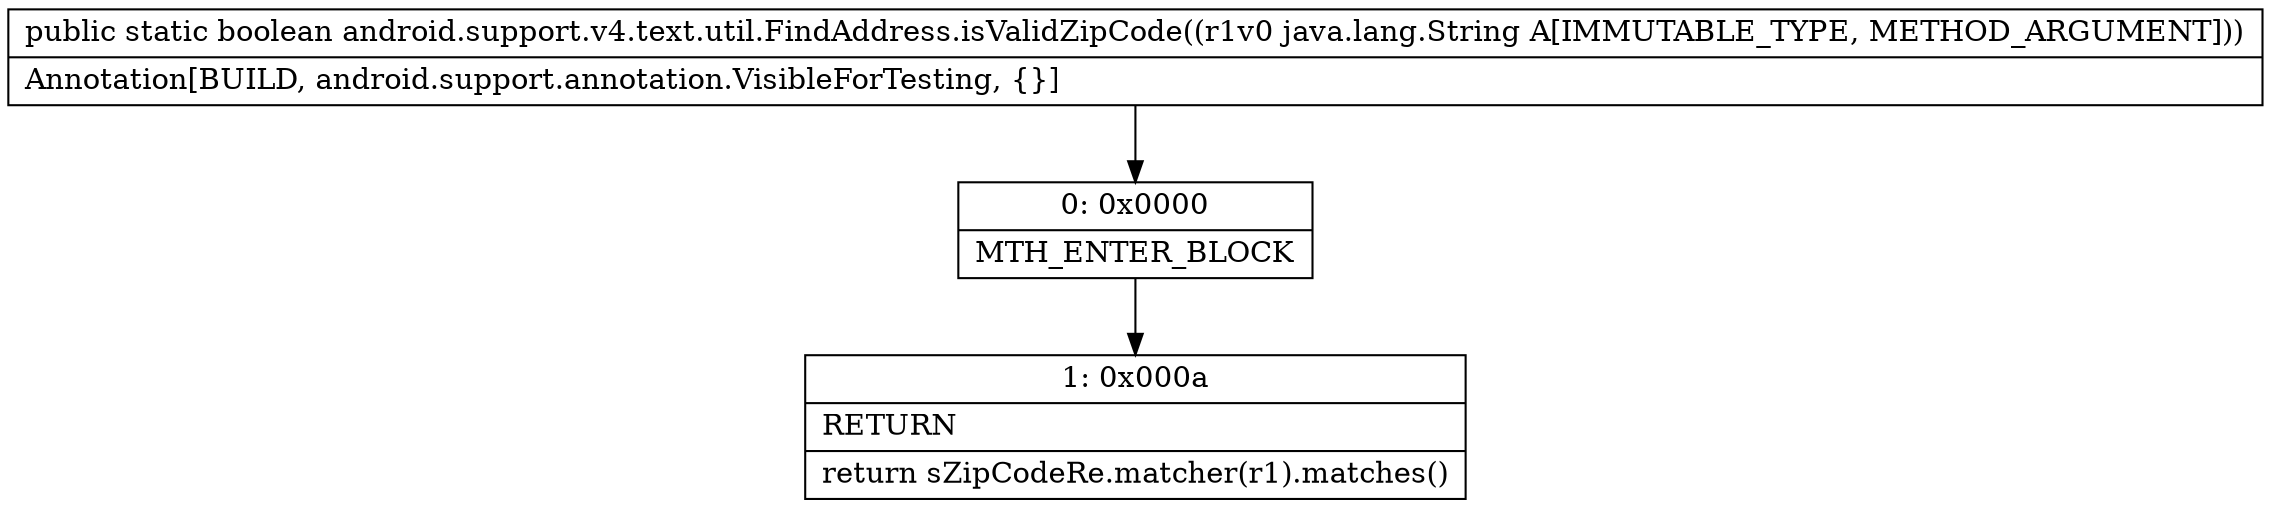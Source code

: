 digraph "CFG forandroid.support.v4.text.util.FindAddress.isValidZipCode(Ljava\/lang\/String;)Z" {
Node_0 [shape=record,label="{0\:\ 0x0000|MTH_ENTER_BLOCK\l}"];
Node_1 [shape=record,label="{1\:\ 0x000a|RETURN\l|return sZipCodeRe.matcher(r1).matches()\l}"];
MethodNode[shape=record,label="{public static boolean android.support.v4.text.util.FindAddress.isValidZipCode((r1v0 java.lang.String A[IMMUTABLE_TYPE, METHOD_ARGUMENT]))  | Annotation[BUILD, android.support.annotation.VisibleForTesting, \{\}]\l}"];
MethodNode -> Node_0;
Node_0 -> Node_1;
}

